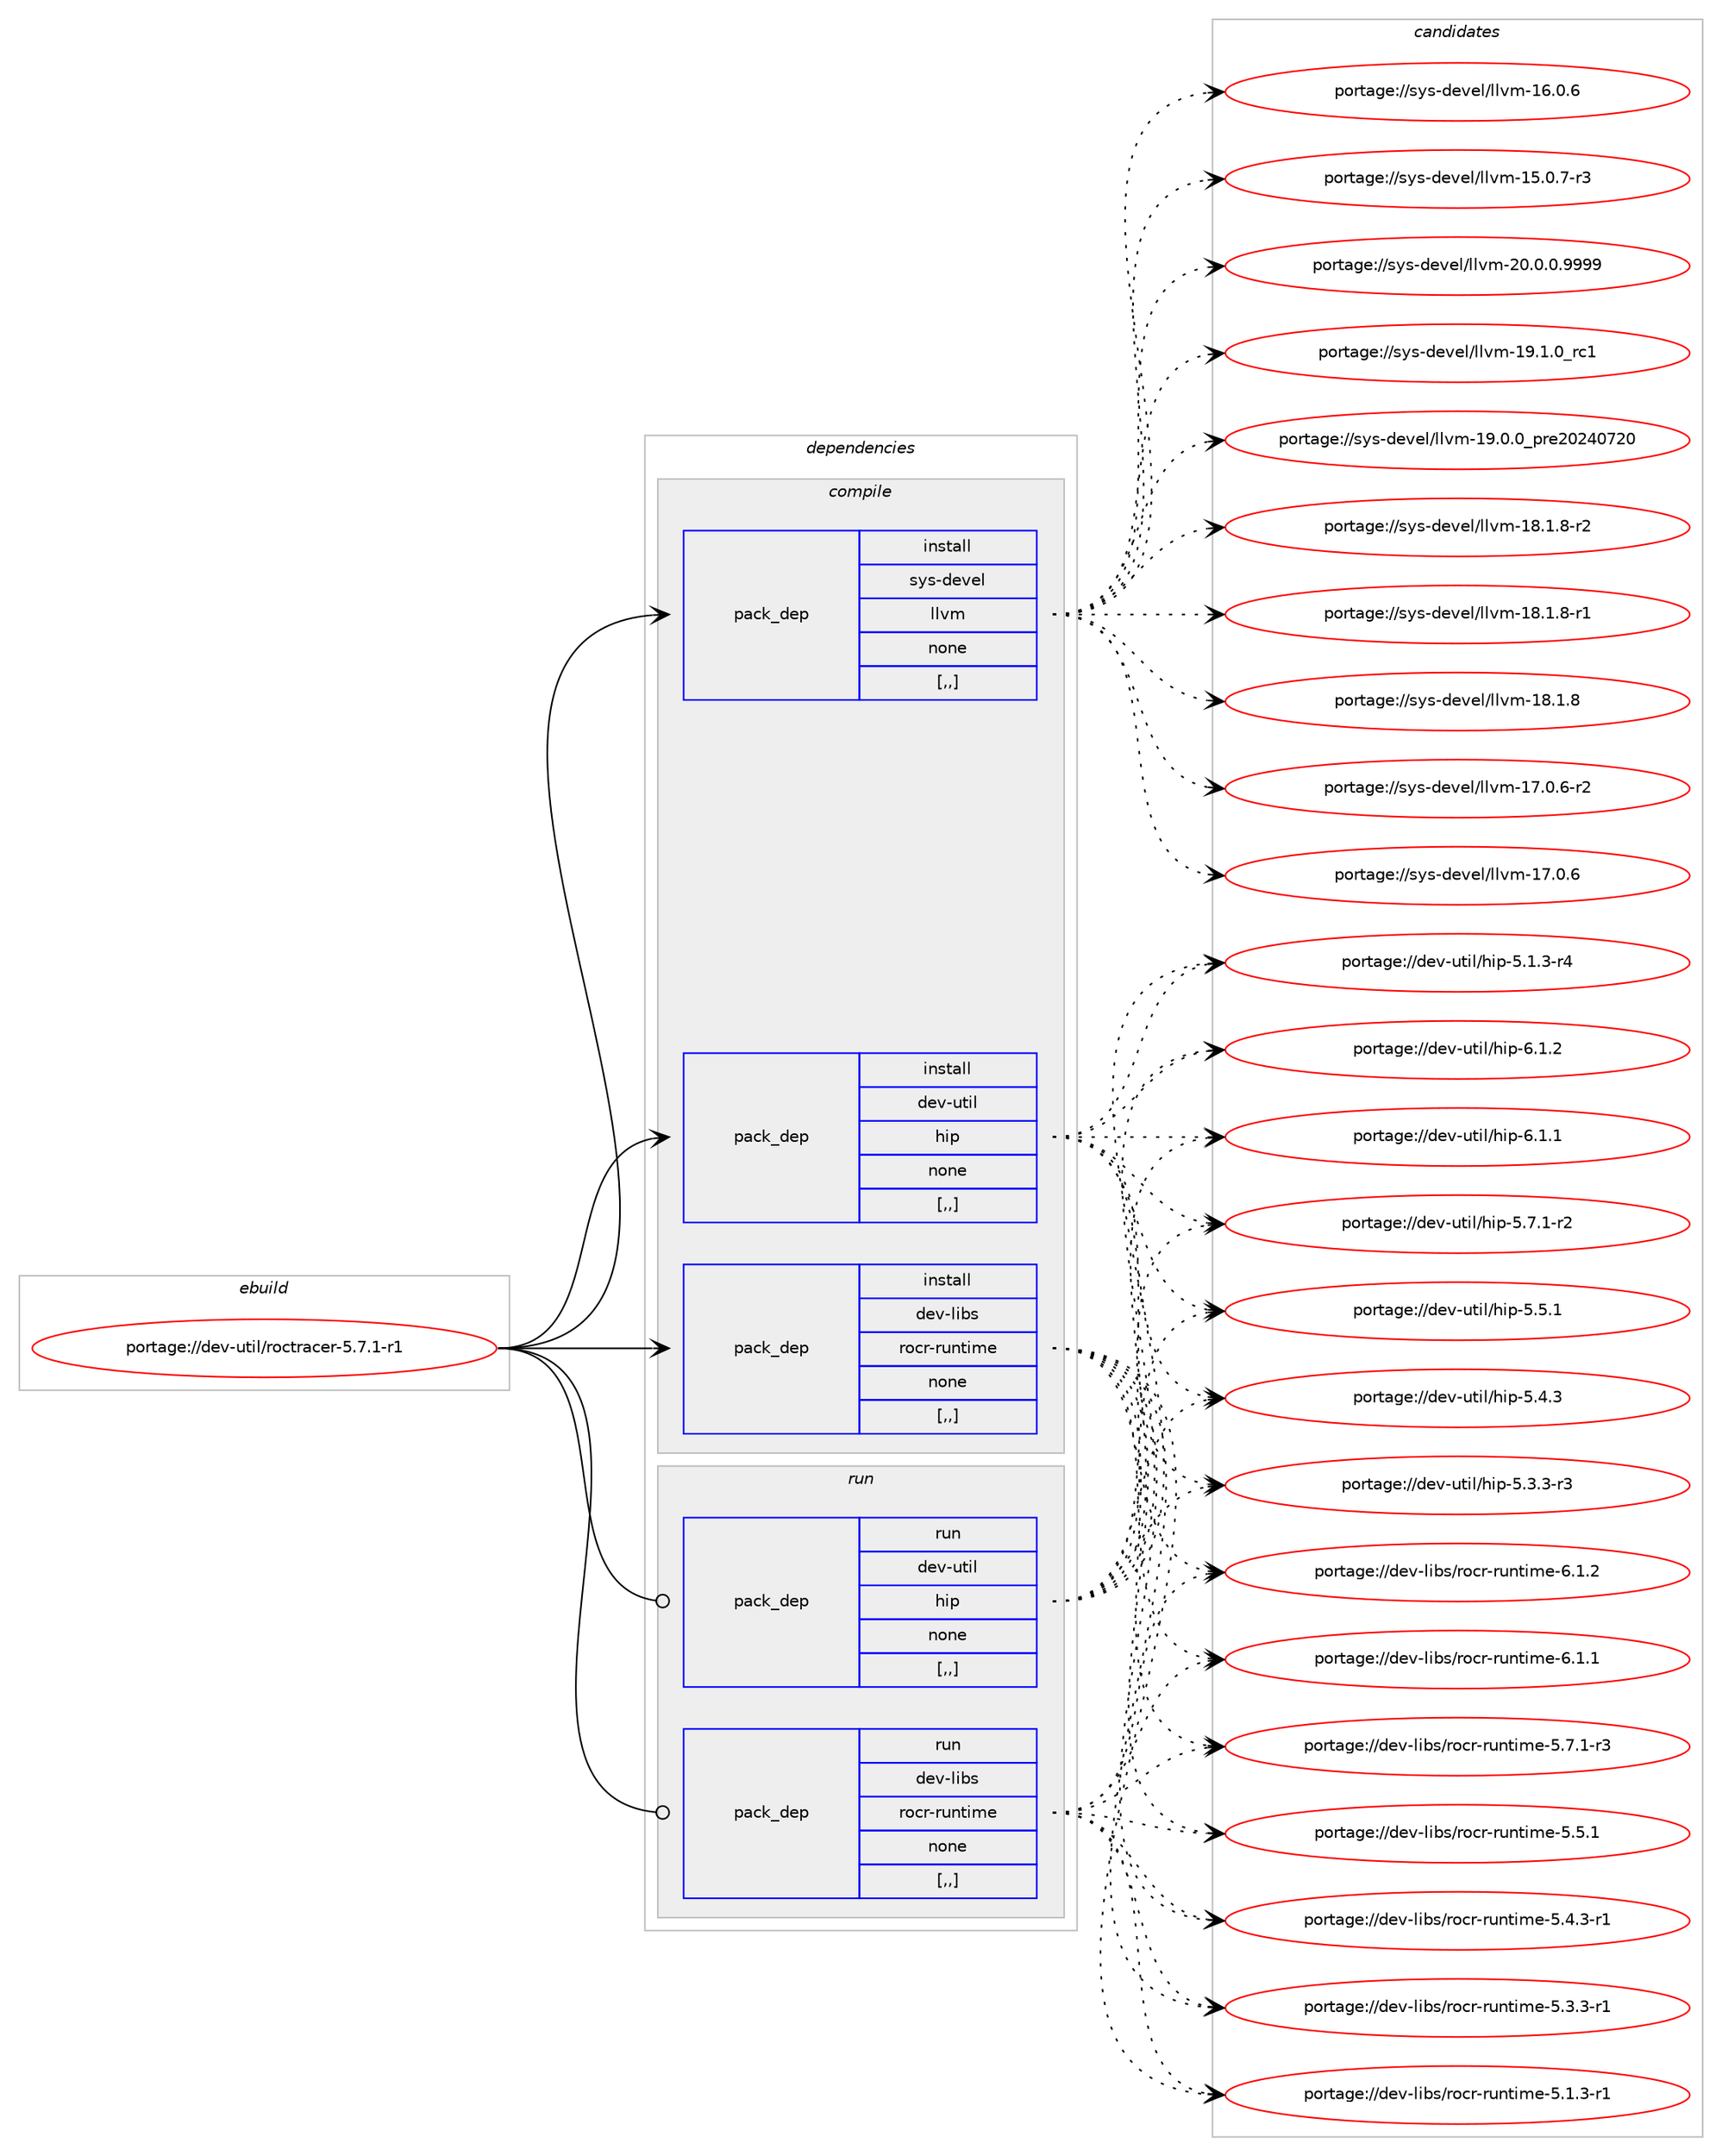 digraph prolog {

# *************
# Graph options
# *************

newrank=true;
concentrate=true;
compound=true;
graph [rankdir=LR,fontname=Helvetica,fontsize=10,ranksep=1.5];#, ranksep=2.5, nodesep=0.2];
edge  [arrowhead=vee];
node  [fontname=Helvetica,fontsize=10];

# **********
# The ebuild
# **********

subgraph cluster_leftcol {
color=gray;
label=<<i>ebuild</i>>;
id [label="portage://dev-util/roctracer-5.7.1-r1", color=red, width=4, href="../dev-util/roctracer-5.7.1-r1.svg"];
}

# ****************
# The dependencies
# ****************

subgraph cluster_midcol {
color=gray;
label=<<i>dependencies</i>>;
subgraph cluster_compile {
fillcolor="#eeeeee";
style=filled;
label=<<i>compile</i>>;
subgraph pack156087 {
dependency219170 [label=<<TABLE BORDER="0" CELLBORDER="1" CELLSPACING="0" CELLPADDING="4" WIDTH="220"><TR><TD ROWSPAN="6" CELLPADDING="30">pack_dep</TD></TR><TR><TD WIDTH="110">install</TD></TR><TR><TD>dev-libs</TD></TR><TR><TD>rocr-runtime</TD></TR><TR><TD>none</TD></TR><TR><TD>[,,]</TD></TR></TABLE>>, shape=none, color=blue];
}
id:e -> dependency219170:w [weight=20,style="solid",arrowhead="vee"];
subgraph pack156088 {
dependency219171 [label=<<TABLE BORDER="0" CELLBORDER="1" CELLSPACING="0" CELLPADDING="4" WIDTH="220"><TR><TD ROWSPAN="6" CELLPADDING="30">pack_dep</TD></TR><TR><TD WIDTH="110">install</TD></TR><TR><TD>dev-util</TD></TR><TR><TD>hip</TD></TR><TR><TD>none</TD></TR><TR><TD>[,,]</TD></TR></TABLE>>, shape=none, color=blue];
}
id:e -> dependency219171:w [weight=20,style="solid",arrowhead="vee"];
subgraph pack156089 {
dependency219172 [label=<<TABLE BORDER="0" CELLBORDER="1" CELLSPACING="0" CELLPADDING="4" WIDTH="220"><TR><TD ROWSPAN="6" CELLPADDING="30">pack_dep</TD></TR><TR><TD WIDTH="110">install</TD></TR><TR><TD>sys-devel</TD></TR><TR><TD>llvm</TD></TR><TR><TD>none</TD></TR><TR><TD>[,,]</TD></TR></TABLE>>, shape=none, color=blue];
}
id:e -> dependency219172:w [weight=20,style="solid",arrowhead="vee"];
}
subgraph cluster_compileandrun {
fillcolor="#eeeeee";
style=filled;
label=<<i>compile and run</i>>;
}
subgraph cluster_run {
fillcolor="#eeeeee";
style=filled;
label=<<i>run</i>>;
subgraph pack156090 {
dependency219173 [label=<<TABLE BORDER="0" CELLBORDER="1" CELLSPACING="0" CELLPADDING="4" WIDTH="220"><TR><TD ROWSPAN="6" CELLPADDING="30">pack_dep</TD></TR><TR><TD WIDTH="110">run</TD></TR><TR><TD>dev-libs</TD></TR><TR><TD>rocr-runtime</TD></TR><TR><TD>none</TD></TR><TR><TD>[,,]</TD></TR></TABLE>>, shape=none, color=blue];
}
id:e -> dependency219173:w [weight=20,style="solid",arrowhead="odot"];
subgraph pack156091 {
dependency219174 [label=<<TABLE BORDER="0" CELLBORDER="1" CELLSPACING="0" CELLPADDING="4" WIDTH="220"><TR><TD ROWSPAN="6" CELLPADDING="30">pack_dep</TD></TR><TR><TD WIDTH="110">run</TD></TR><TR><TD>dev-util</TD></TR><TR><TD>hip</TD></TR><TR><TD>none</TD></TR><TR><TD>[,,]</TD></TR></TABLE>>, shape=none, color=blue];
}
id:e -> dependency219174:w [weight=20,style="solid",arrowhead="odot"];
}
}

# **************
# The candidates
# **************

subgraph cluster_choices {
rank=same;
color=gray;
label=<<i>candidates</i>>;

subgraph choice156087 {
color=black;
nodesep=1;
choice1001011184510810598115471141119911445114117110116105109101455446494650 [label="portage://dev-libs/rocr-runtime-6.1.2", color=red, width=4,href="../dev-libs/rocr-runtime-6.1.2.svg"];
choice1001011184510810598115471141119911445114117110116105109101455446494649 [label="portage://dev-libs/rocr-runtime-6.1.1", color=red, width=4,href="../dev-libs/rocr-runtime-6.1.1.svg"];
choice10010111845108105981154711411199114451141171101161051091014553465546494511451 [label="portage://dev-libs/rocr-runtime-5.7.1-r3", color=red, width=4,href="../dev-libs/rocr-runtime-5.7.1-r3.svg"];
choice1001011184510810598115471141119911445114117110116105109101455346534649 [label="portage://dev-libs/rocr-runtime-5.5.1", color=red, width=4,href="../dev-libs/rocr-runtime-5.5.1.svg"];
choice10010111845108105981154711411199114451141171101161051091014553465246514511449 [label="portage://dev-libs/rocr-runtime-5.4.3-r1", color=red, width=4,href="../dev-libs/rocr-runtime-5.4.3-r1.svg"];
choice10010111845108105981154711411199114451141171101161051091014553465146514511449 [label="portage://dev-libs/rocr-runtime-5.3.3-r1", color=red, width=4,href="../dev-libs/rocr-runtime-5.3.3-r1.svg"];
choice10010111845108105981154711411199114451141171101161051091014553464946514511449 [label="portage://dev-libs/rocr-runtime-5.1.3-r1", color=red, width=4,href="../dev-libs/rocr-runtime-5.1.3-r1.svg"];
dependency219170:e -> choice1001011184510810598115471141119911445114117110116105109101455446494650:w [style=dotted,weight="100"];
dependency219170:e -> choice1001011184510810598115471141119911445114117110116105109101455446494649:w [style=dotted,weight="100"];
dependency219170:e -> choice10010111845108105981154711411199114451141171101161051091014553465546494511451:w [style=dotted,weight="100"];
dependency219170:e -> choice1001011184510810598115471141119911445114117110116105109101455346534649:w [style=dotted,weight="100"];
dependency219170:e -> choice10010111845108105981154711411199114451141171101161051091014553465246514511449:w [style=dotted,weight="100"];
dependency219170:e -> choice10010111845108105981154711411199114451141171101161051091014553465146514511449:w [style=dotted,weight="100"];
dependency219170:e -> choice10010111845108105981154711411199114451141171101161051091014553464946514511449:w [style=dotted,weight="100"];
}
subgraph choice156088 {
color=black;
nodesep=1;
choice1001011184511711610510847104105112455446494650 [label="portage://dev-util/hip-6.1.2", color=red, width=4,href="../dev-util/hip-6.1.2.svg"];
choice1001011184511711610510847104105112455446494649 [label="portage://dev-util/hip-6.1.1", color=red, width=4,href="../dev-util/hip-6.1.1.svg"];
choice10010111845117116105108471041051124553465546494511450 [label="portage://dev-util/hip-5.7.1-r2", color=red, width=4,href="../dev-util/hip-5.7.1-r2.svg"];
choice1001011184511711610510847104105112455346534649 [label="portage://dev-util/hip-5.5.1", color=red, width=4,href="../dev-util/hip-5.5.1.svg"];
choice1001011184511711610510847104105112455346524651 [label="portage://dev-util/hip-5.4.3", color=red, width=4,href="../dev-util/hip-5.4.3.svg"];
choice10010111845117116105108471041051124553465146514511451 [label="portage://dev-util/hip-5.3.3-r3", color=red, width=4,href="../dev-util/hip-5.3.3-r3.svg"];
choice10010111845117116105108471041051124553464946514511452 [label="portage://dev-util/hip-5.1.3-r4", color=red, width=4,href="../dev-util/hip-5.1.3-r4.svg"];
dependency219171:e -> choice1001011184511711610510847104105112455446494650:w [style=dotted,weight="100"];
dependency219171:e -> choice1001011184511711610510847104105112455446494649:w [style=dotted,weight="100"];
dependency219171:e -> choice10010111845117116105108471041051124553465546494511450:w [style=dotted,weight="100"];
dependency219171:e -> choice1001011184511711610510847104105112455346534649:w [style=dotted,weight="100"];
dependency219171:e -> choice1001011184511711610510847104105112455346524651:w [style=dotted,weight="100"];
dependency219171:e -> choice10010111845117116105108471041051124553465146514511451:w [style=dotted,weight="100"];
dependency219171:e -> choice10010111845117116105108471041051124553464946514511452:w [style=dotted,weight="100"];
}
subgraph choice156089 {
color=black;
nodesep=1;
choice1151211154510010111810110847108108118109455048464846484657575757 [label="portage://sys-devel/llvm-20.0.0.9999", color=red, width=4,href="../sys-devel/llvm-20.0.0.9999.svg"];
choice115121115451001011181011084710810811810945495746494648951149949 [label="portage://sys-devel/llvm-19.1.0_rc1", color=red, width=4,href="../sys-devel/llvm-19.1.0_rc1.svg"];
choice115121115451001011181011084710810811810945495746484648951121141015048505248555048 [label="portage://sys-devel/llvm-19.0.0_pre20240720", color=red, width=4,href="../sys-devel/llvm-19.0.0_pre20240720.svg"];
choice1151211154510010111810110847108108118109454956464946564511450 [label="portage://sys-devel/llvm-18.1.8-r2", color=red, width=4,href="../sys-devel/llvm-18.1.8-r2.svg"];
choice1151211154510010111810110847108108118109454956464946564511449 [label="portage://sys-devel/llvm-18.1.8-r1", color=red, width=4,href="../sys-devel/llvm-18.1.8-r1.svg"];
choice115121115451001011181011084710810811810945495646494656 [label="portage://sys-devel/llvm-18.1.8", color=red, width=4,href="../sys-devel/llvm-18.1.8.svg"];
choice1151211154510010111810110847108108118109454955464846544511450 [label="portage://sys-devel/llvm-17.0.6-r2", color=red, width=4,href="../sys-devel/llvm-17.0.6-r2.svg"];
choice115121115451001011181011084710810811810945495546484654 [label="portage://sys-devel/llvm-17.0.6", color=red, width=4,href="../sys-devel/llvm-17.0.6.svg"];
choice115121115451001011181011084710810811810945495446484654 [label="portage://sys-devel/llvm-16.0.6", color=red, width=4,href="../sys-devel/llvm-16.0.6.svg"];
choice1151211154510010111810110847108108118109454953464846554511451 [label="portage://sys-devel/llvm-15.0.7-r3", color=red, width=4,href="../sys-devel/llvm-15.0.7-r3.svg"];
dependency219172:e -> choice1151211154510010111810110847108108118109455048464846484657575757:w [style=dotted,weight="100"];
dependency219172:e -> choice115121115451001011181011084710810811810945495746494648951149949:w [style=dotted,weight="100"];
dependency219172:e -> choice115121115451001011181011084710810811810945495746484648951121141015048505248555048:w [style=dotted,weight="100"];
dependency219172:e -> choice1151211154510010111810110847108108118109454956464946564511450:w [style=dotted,weight="100"];
dependency219172:e -> choice1151211154510010111810110847108108118109454956464946564511449:w [style=dotted,weight="100"];
dependency219172:e -> choice115121115451001011181011084710810811810945495646494656:w [style=dotted,weight="100"];
dependency219172:e -> choice1151211154510010111810110847108108118109454955464846544511450:w [style=dotted,weight="100"];
dependency219172:e -> choice115121115451001011181011084710810811810945495546484654:w [style=dotted,weight="100"];
dependency219172:e -> choice115121115451001011181011084710810811810945495446484654:w [style=dotted,weight="100"];
dependency219172:e -> choice1151211154510010111810110847108108118109454953464846554511451:w [style=dotted,weight="100"];
}
subgraph choice156090 {
color=black;
nodesep=1;
choice1001011184510810598115471141119911445114117110116105109101455446494650 [label="portage://dev-libs/rocr-runtime-6.1.2", color=red, width=4,href="../dev-libs/rocr-runtime-6.1.2.svg"];
choice1001011184510810598115471141119911445114117110116105109101455446494649 [label="portage://dev-libs/rocr-runtime-6.1.1", color=red, width=4,href="../dev-libs/rocr-runtime-6.1.1.svg"];
choice10010111845108105981154711411199114451141171101161051091014553465546494511451 [label="portage://dev-libs/rocr-runtime-5.7.1-r3", color=red, width=4,href="../dev-libs/rocr-runtime-5.7.1-r3.svg"];
choice1001011184510810598115471141119911445114117110116105109101455346534649 [label="portage://dev-libs/rocr-runtime-5.5.1", color=red, width=4,href="../dev-libs/rocr-runtime-5.5.1.svg"];
choice10010111845108105981154711411199114451141171101161051091014553465246514511449 [label="portage://dev-libs/rocr-runtime-5.4.3-r1", color=red, width=4,href="../dev-libs/rocr-runtime-5.4.3-r1.svg"];
choice10010111845108105981154711411199114451141171101161051091014553465146514511449 [label="portage://dev-libs/rocr-runtime-5.3.3-r1", color=red, width=4,href="../dev-libs/rocr-runtime-5.3.3-r1.svg"];
choice10010111845108105981154711411199114451141171101161051091014553464946514511449 [label="portage://dev-libs/rocr-runtime-5.1.3-r1", color=red, width=4,href="../dev-libs/rocr-runtime-5.1.3-r1.svg"];
dependency219173:e -> choice1001011184510810598115471141119911445114117110116105109101455446494650:w [style=dotted,weight="100"];
dependency219173:e -> choice1001011184510810598115471141119911445114117110116105109101455446494649:w [style=dotted,weight="100"];
dependency219173:e -> choice10010111845108105981154711411199114451141171101161051091014553465546494511451:w [style=dotted,weight="100"];
dependency219173:e -> choice1001011184510810598115471141119911445114117110116105109101455346534649:w [style=dotted,weight="100"];
dependency219173:e -> choice10010111845108105981154711411199114451141171101161051091014553465246514511449:w [style=dotted,weight="100"];
dependency219173:e -> choice10010111845108105981154711411199114451141171101161051091014553465146514511449:w [style=dotted,weight="100"];
dependency219173:e -> choice10010111845108105981154711411199114451141171101161051091014553464946514511449:w [style=dotted,weight="100"];
}
subgraph choice156091 {
color=black;
nodesep=1;
choice1001011184511711610510847104105112455446494650 [label="portage://dev-util/hip-6.1.2", color=red, width=4,href="../dev-util/hip-6.1.2.svg"];
choice1001011184511711610510847104105112455446494649 [label="portage://dev-util/hip-6.1.1", color=red, width=4,href="../dev-util/hip-6.1.1.svg"];
choice10010111845117116105108471041051124553465546494511450 [label="portage://dev-util/hip-5.7.1-r2", color=red, width=4,href="../dev-util/hip-5.7.1-r2.svg"];
choice1001011184511711610510847104105112455346534649 [label="portage://dev-util/hip-5.5.1", color=red, width=4,href="../dev-util/hip-5.5.1.svg"];
choice1001011184511711610510847104105112455346524651 [label="portage://dev-util/hip-5.4.3", color=red, width=4,href="../dev-util/hip-5.4.3.svg"];
choice10010111845117116105108471041051124553465146514511451 [label="portage://dev-util/hip-5.3.3-r3", color=red, width=4,href="../dev-util/hip-5.3.3-r3.svg"];
choice10010111845117116105108471041051124553464946514511452 [label="portage://dev-util/hip-5.1.3-r4", color=red, width=4,href="../dev-util/hip-5.1.3-r4.svg"];
dependency219174:e -> choice1001011184511711610510847104105112455446494650:w [style=dotted,weight="100"];
dependency219174:e -> choice1001011184511711610510847104105112455446494649:w [style=dotted,weight="100"];
dependency219174:e -> choice10010111845117116105108471041051124553465546494511450:w [style=dotted,weight="100"];
dependency219174:e -> choice1001011184511711610510847104105112455346534649:w [style=dotted,weight="100"];
dependency219174:e -> choice1001011184511711610510847104105112455346524651:w [style=dotted,weight="100"];
dependency219174:e -> choice10010111845117116105108471041051124553465146514511451:w [style=dotted,weight="100"];
dependency219174:e -> choice10010111845117116105108471041051124553464946514511452:w [style=dotted,weight="100"];
}
}

}
